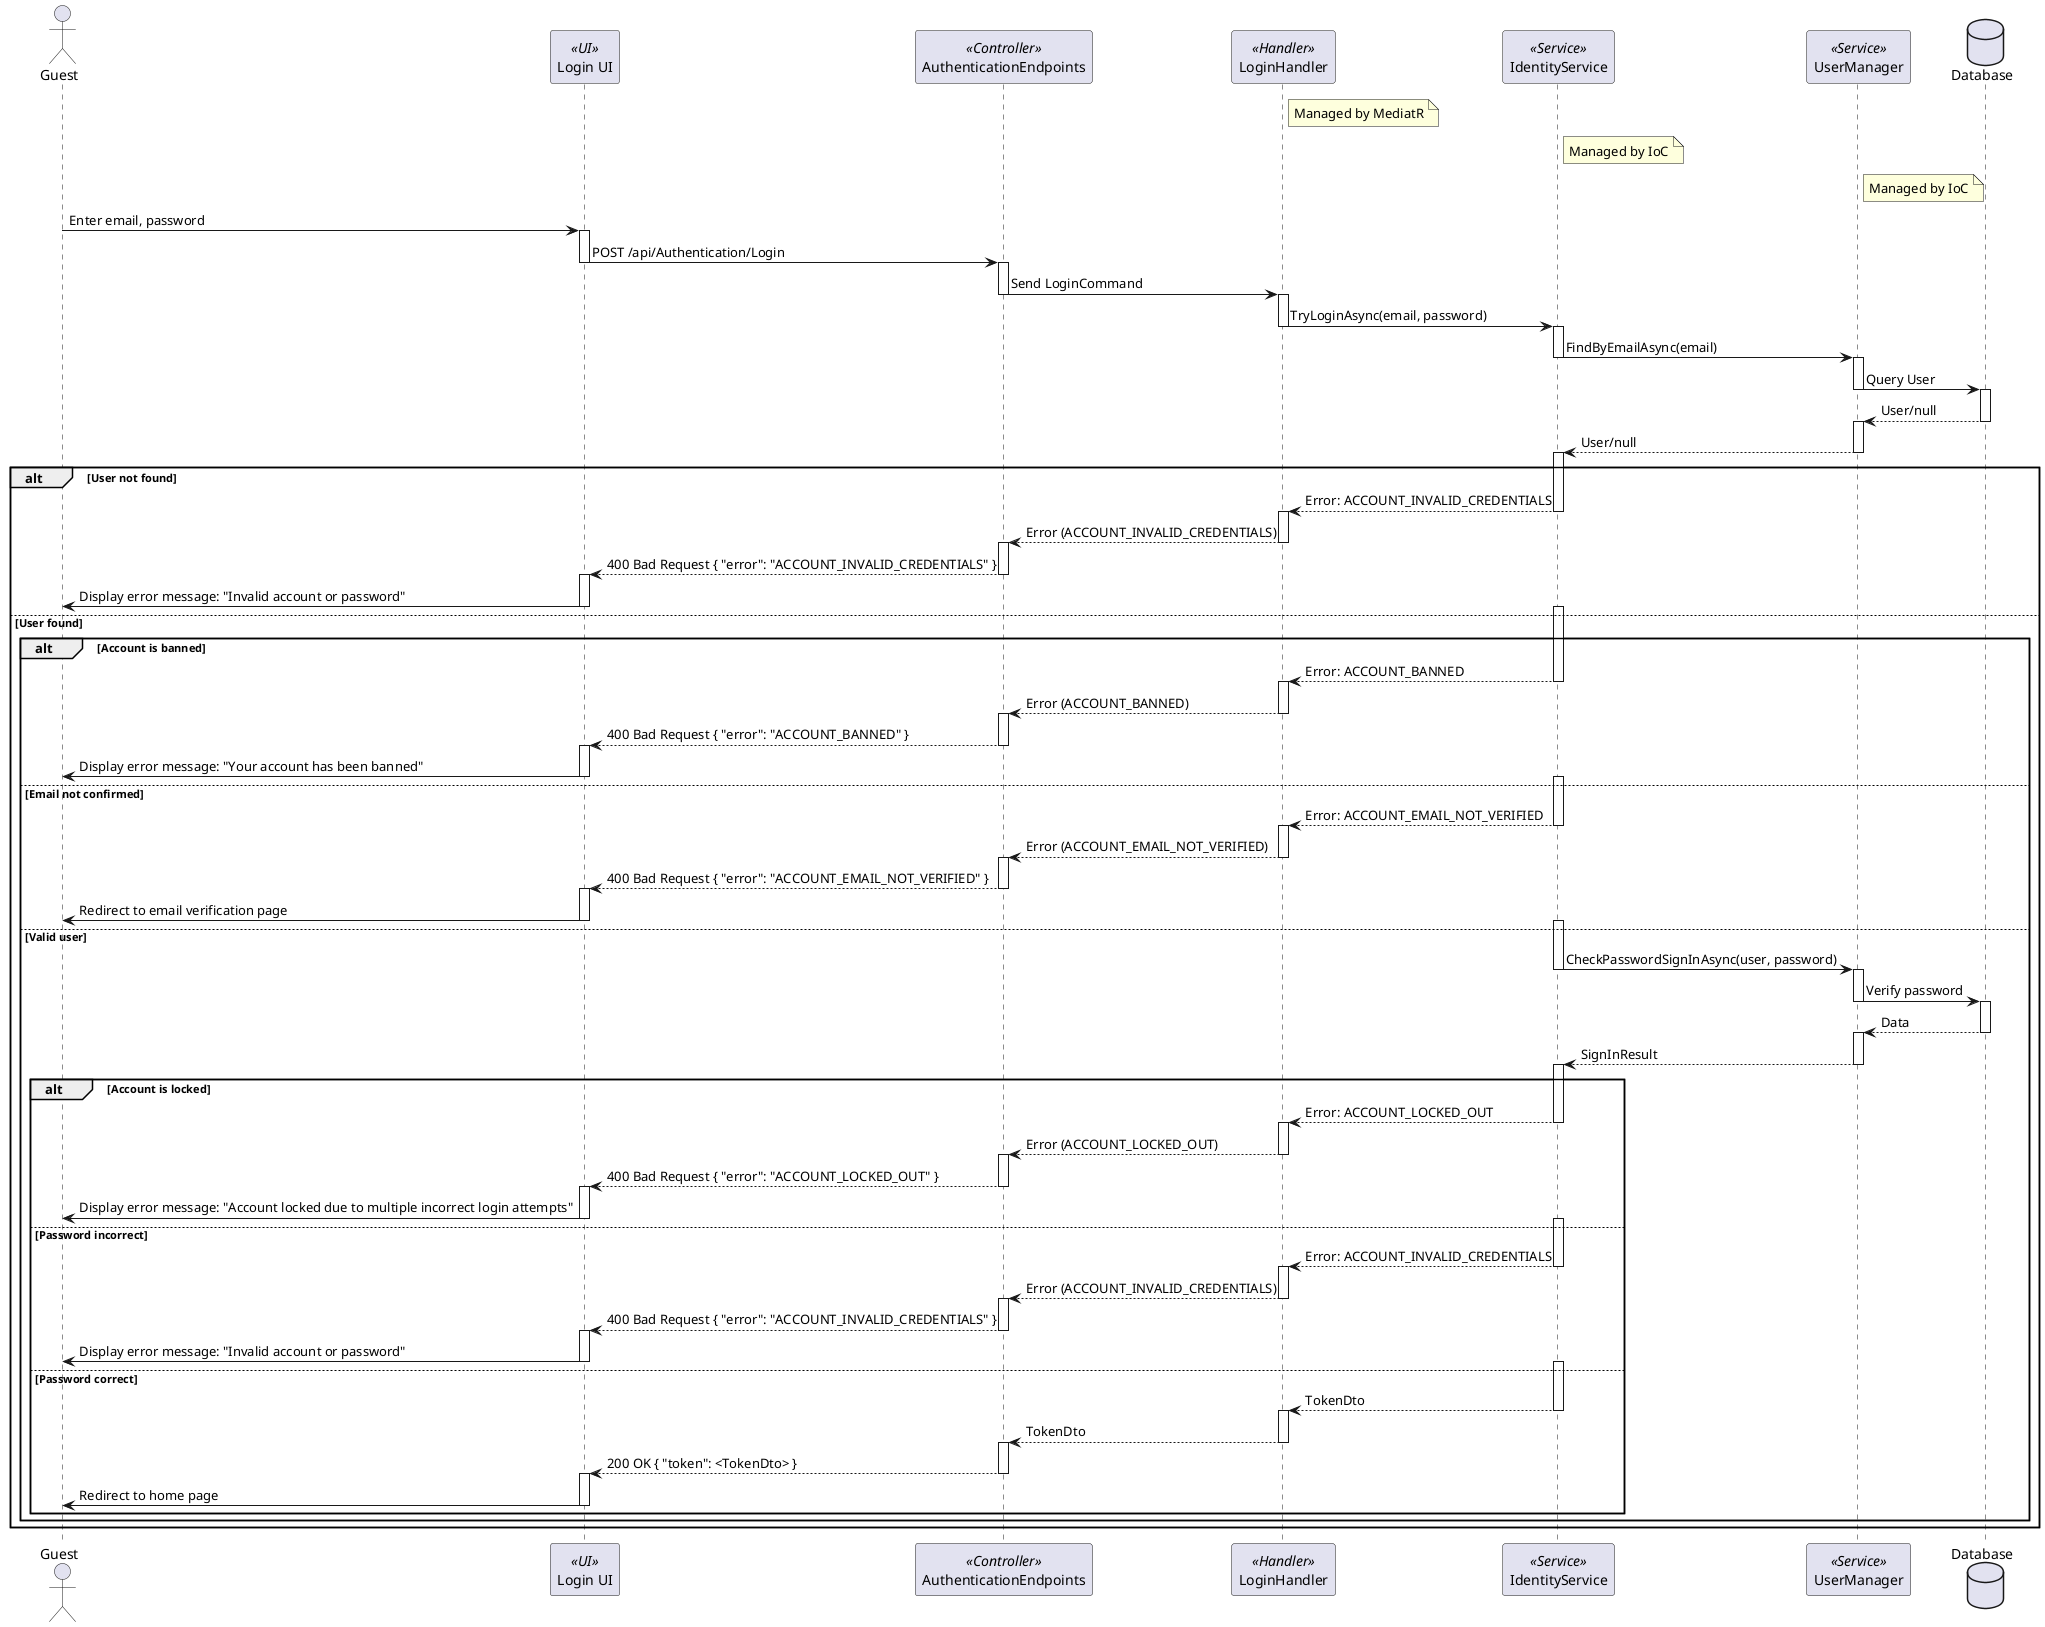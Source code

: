 @startuml
actor Guest as User
participant "Login UI" as UI <<UI>>
participant AuthenticationEndpoints <<Controller>>
participant LoginHandler <<Handler>>
participant IdentityService <<Service>>
participant UserManager <<Service>>
Database Database

note right of LoginHandler
  Managed by MediatR
end note

note right of IdentityService
  Managed by IoC
end note

note right of UserManager
  Managed by IoC
end note

User -> UI : Enter email, password
activate UI
UI -> AuthenticationEndpoints : POST /api/Authentication/Login
deactivate UI
activate AuthenticationEndpoints
AuthenticationEndpoints -> LoginHandler : Send LoginCommand
deactivate AuthenticationEndpoints
activate LoginHandler
LoginHandler -> IdentityService : TryLoginAsync(email, password)
deactivate LoginHandler
activate IdentityService
IdentityService -> UserManager : FindByEmailAsync(email)
deactivate IdentityService
activate UserManager
UserManager -> Database : Query User
deactivate UserManager
activate Database
Database --> UserManager : User/null
deactivate Database
activate UserManager
UserManager --> IdentityService : User/null
deactivate UserManager
activate IdentityService

alt User not found
    IdentityService --> LoginHandler : Error: ACCOUNT_INVALID_CREDENTIALS
    deactivate IdentityService
    activate LoginHandler
    LoginHandler --> AuthenticationEndpoints : Error (ACCOUNT_INVALID_CREDENTIALS)
    deactivate LoginHandler
    activate AuthenticationEndpoints
    AuthenticationEndpoints --> UI : 400 Bad Request { "error": "ACCOUNT_INVALID_CREDENTIALS" }
    deactivate AuthenticationEndpoints
    activate UI
    UI -> User : Display error message: "Invalid account or password"
    deactivate UI
else User found
    alt Account is banned
        activate IdentityService
        IdentityService --> LoginHandler : Error: ACCOUNT_BANNED
        deactivate IdentityService
        activate LoginHandler
        LoginHandler --> AuthenticationEndpoints : Error (ACCOUNT_BANNED)
        deactivate LoginHandler
        activate AuthenticationEndpoints
        AuthenticationEndpoints --> UI : 400 Bad Request { "error": "ACCOUNT_BANNED" }
        deactivate AuthenticationEndpoints
        activate UI
        UI -> User : Display error message: "Your account has been banned"
        deactivate UI
    else Email not confirmed
        activate IdentityService
        IdentityService --> LoginHandler : Error: ACCOUNT_EMAIL_NOT_VERIFIED
        deactivate IdentityService
        activate LoginHandler
        LoginHandler --> AuthenticationEndpoints : Error (ACCOUNT_EMAIL_NOT_VERIFIED)
        deactivate LoginHandler
        activate AuthenticationEndpoints
        AuthenticationEndpoints --> UI : 400 Bad Request { "error": "ACCOUNT_EMAIL_NOT_VERIFIED" }
        deactivate AuthenticationEndpoints
        activate UI
        UI -> User : Redirect to email verification page
        deactivate UI
    else Valid user
        activate IdentityService
        IdentityService -> UserManager : CheckPasswordSignInAsync(user, password)
        deactivate IdentityService
        activate UserManager
        UserManager -> Database : Verify password
        deactivate UserManager
        activate Database
        Database --> UserManager : Data
        deactivate Database
        activate UserManager
        UserManager --> IdentityService : SignInResult
        deactivate UserManager
        activate IdentityService
        alt Account is locked
            IdentityService --> LoginHandler : Error: ACCOUNT_LOCKED_OUT
            deactivate IdentityService
            activate LoginHandler
            LoginHandler --> AuthenticationEndpoints : Error (ACCOUNT_LOCKED_OUT)
            deactivate LoginHandler
            activate AuthenticationEndpoints
            AuthenticationEndpoints --> UI : 400 Bad Request { "error": "ACCOUNT_LOCKED_OUT" }
            deactivate AuthenticationEndpoints
            activate UI
            UI -> User : Display error message: "Account locked due to multiple incorrect login attempts"
            deactivate UI
        else Password incorrect
            activate IdentityService
            IdentityService --> LoginHandler : Error: ACCOUNT_INVALID_CREDENTIALS
            deactivate IdentityService
            activate LoginHandler
            LoginHandler --> AuthenticationEndpoints : Error (ACCOUNT_INVALID_CREDENTIALS)
            deactivate LoginHandler
            activate AuthenticationEndpoints
            AuthenticationEndpoints --> UI : 400 Bad Request { "error": "ACCOUNT_INVALID_CREDENTIALS" }
            deactivate AuthenticationEndpoints
            activate UI
            UI -> User : Display error message: "Invalid account or password"
            deactivate UI
        else Password correct
            activate IdentityService
            IdentityService --> LoginHandler : TokenDto
            deactivate IdentityService
            activate LoginHandler
            LoginHandler --> AuthenticationEndpoints : TokenDto
            deactivate LoginHandler
            activate AuthenticationEndpoints
            AuthenticationEndpoints --> UI : 200 OK { "token": <TokenDto> }
            deactivate AuthenticationEndpoints
            activate UI
            UI -> User : Redirect to home page
            deactivate UI
        end
    end
end
@enduml